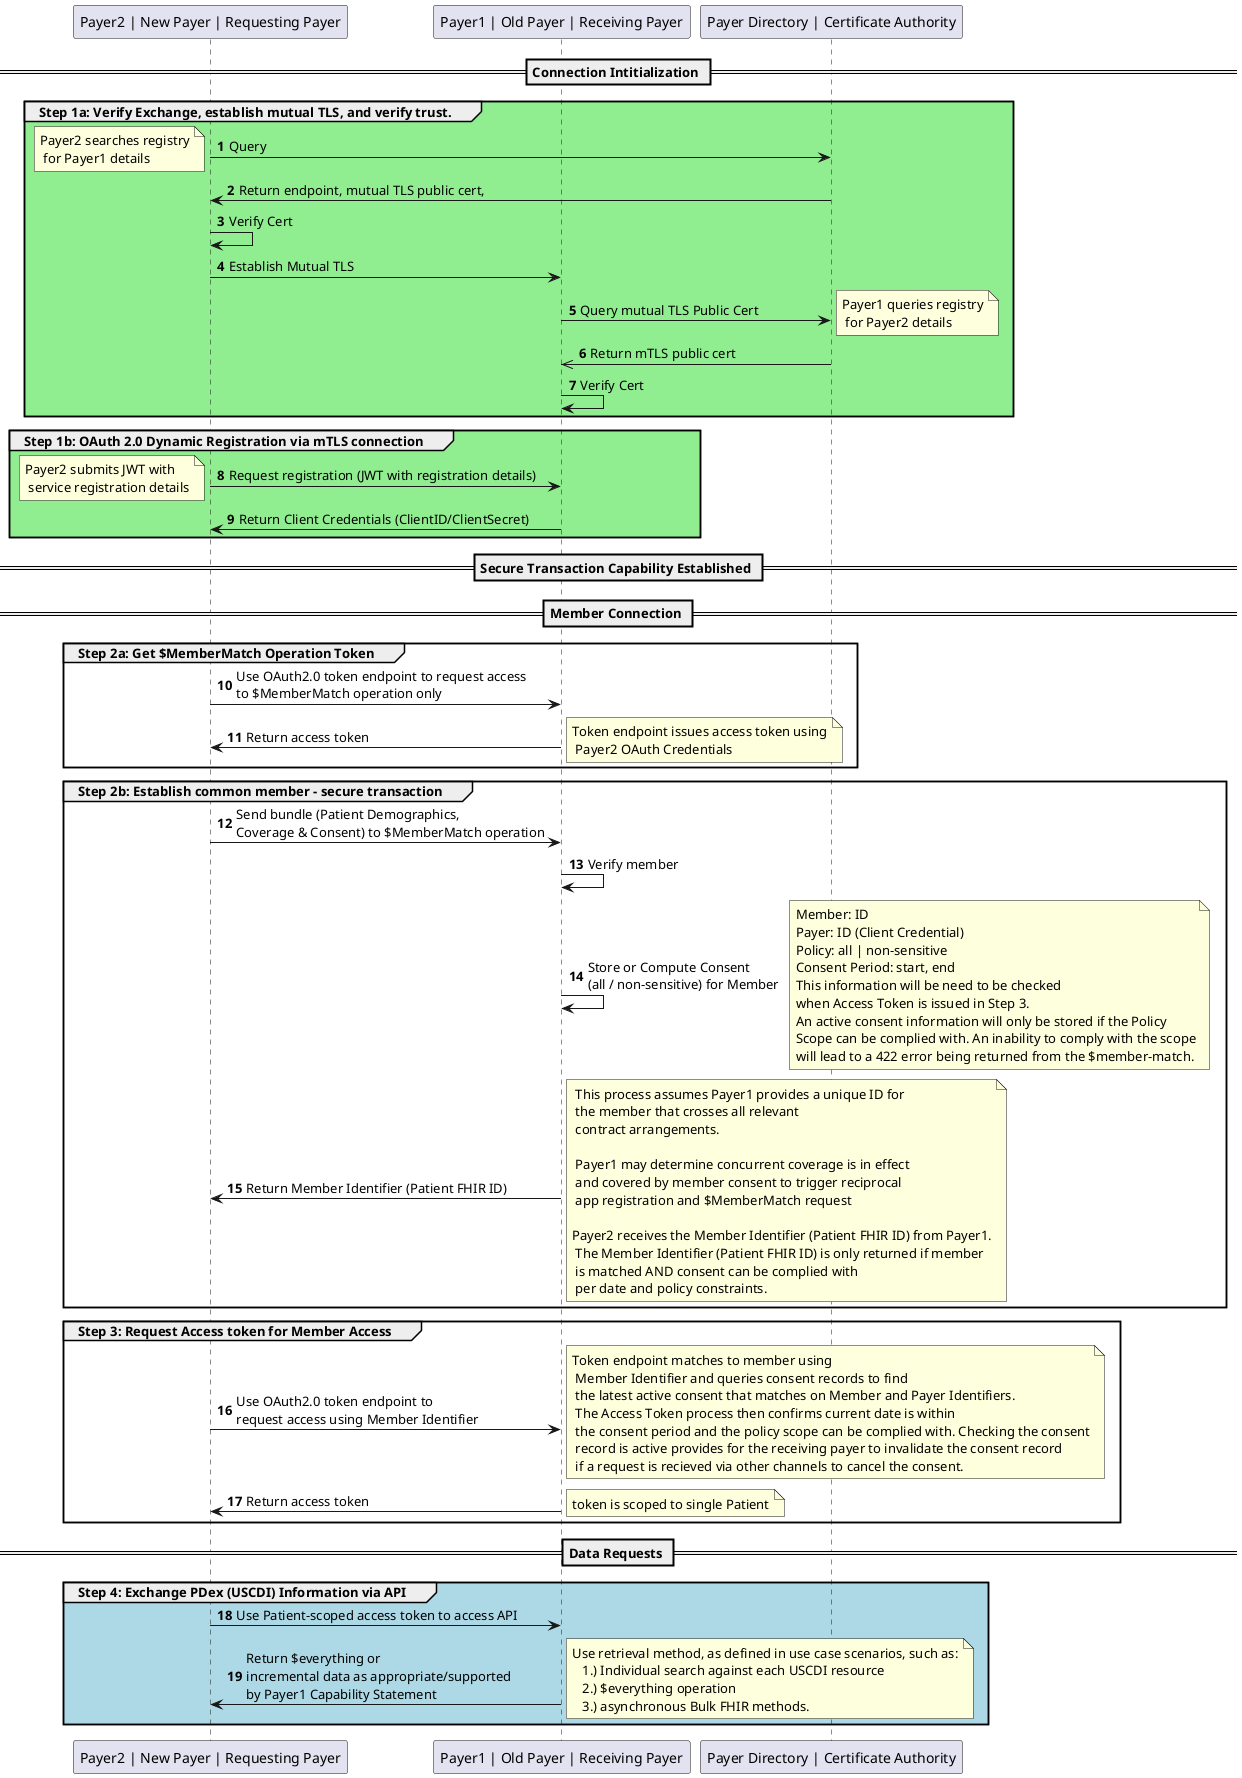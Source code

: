 @startuml
skinparam svgDimensionStyle false
autonumber
participant "Payer2 | New Payer | Requesting Payer" as Payer2
participant "Payer1 | Old Payer | Receiving Payer" as Payer1
participant "Payer Directory | Certificate Authority" as PayerDirectory
== Connection Intitialization ==
group #LightGreen Step 1a: Verify Exchange, establish mutual TLS, and verify trust.
	Payer2 -> PayerDirectory : Query
  note left
  	Payer2 searches registry
    for Payer1 details
  endnote
	PayerDirectory -> Payer2 : Return endpoint, mutual TLS public cert,
	Payer2 -> Payer2 : Verify Cert
	Payer2 -> Payer1 : Establish Mutual TLS
	Payer1 -> PayerDirectory : Query mutual TLS Public Cert
  note right
  	Payer1 queries registry
    for Payer2 details
  endnote
	PayerDirectory ->> Payer1 : Return mTLS public cert
	Payer1 -> Payer1 : Verify Cert
end
group #lightGreen Step 1b: OAuth 2.0 Dynamic Registration via mTLS connection
	Payer2 -> Payer1 : Request registration (JWT with registration details)
	note left
  	Payer2 submits JWT with
    service registration details
  endnote
  Payer1 -> Payer2 : Return Client Credentials (ClientID/ClientSecret)

end
== Secure Transaction Capability Established ==

== Member Connection ==
group Step 2a: Get $MemberMatch Operation Token
	Payer2 -> Payer1 : Use OAuth2.0 token endpoint to request access \nto $MemberMatch operation only
  Payer1 -> Payer2 : Return access token
  note right
  	Token endpoint issues access token using
    Payer2 OAuth Credentials
  endnote
end
group Step 2b: Establish common member - secure transaction
	Payer2 -> Payer1 : Send bundle (Patient Demographics, \nCoverage & Consent) to $MemberMatch operation
	Payer1 -> Payer1 : Verify member
  Payer1 -> Payer1 : Store or Compute Consent \n(all / non-sensitive) for Member
  note right
  Member: ID
  Payer: ID (Client Credential)
  Policy: all | non-sensitive
  Consent Period: start, end
  This information will be need to be checked
  when Access Token is issued in Step 3.
  An active consent information will only be stored if the Policy
  Scope can be complied with. An inability to comply with the scope
  will lead to a 422 error being returned from the $member-match.
  endnote

	Payer1 -> Payer2 : Return Member Identifier (Patient FHIR ID)
  note right
    This process assumes Payer1 provides a unique ID for
    the member that crosses all relevant
    contract arrangements.

    Payer1 may determine concurrent coverage is in effect
    and covered by member consent to trigger reciprocal
    app registration and $MemberMatch request

  	Payer2 receives the Member Identifier (Patient FHIR ID) from Payer1.
    The Member Identifier (Patient FHIR ID) is only returned if member
    is matched AND consent can be complied with
    per date and policy constraints.
  endnote
end

group Step 3: Request Access token for Member Access
	Payer2 -> Payer1 : Use OAuth2.0 token endpoint to \nrequest access using Member Identifier
  note right
  	Token endpoint matches to member using
    Member Identifier and queries consent records to find
    the latest active consent that matches on Member and Payer Identifiers.
    The Access Token process then confirms current date is within
    the consent period and the policy scope can be complied with. Checking the consent
    record is active provides for the receiving payer to invalidate the consent record
    if a request is recieved via other channels to cancel the consent.
  endnote
  Payer1 -> Payer2 : Return access token
  note right
  	token is scoped to single Patient
  endnote
end
== Data Requests ==
group #LightBlue Step 4: Exchange PDex (USCDI) Information via API
  Payer2 -> Payer1 : Use Patient-scoped access token to access API
	Payer1 -> Payer2 : Return $everything or \nincremental data as appropriate/supported \nby Payer1 Capability Statement
  note right
  	Use retrieval method, as defined in use case scenarios, such as:
      1.) Individual search against each USCDI resource
      2.) $everything operation
      3.) asynchronous Bulk FHIR methods.
  endnote
end
@enduml
